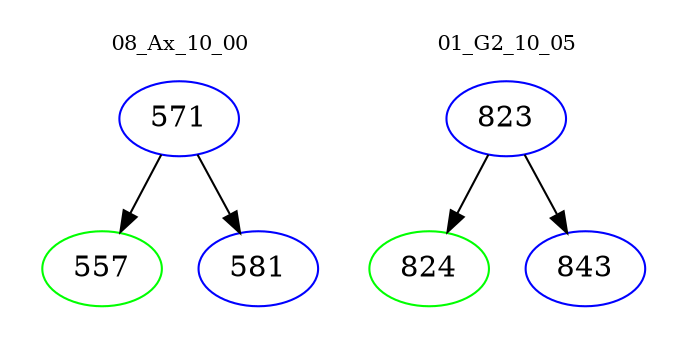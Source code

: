 digraph{
subgraph cluster_0 {
color = white
label = "08_Ax_10_00";
fontsize=10;
T0_571 [label="571", color="blue"]
T0_571 -> T0_557 [color="black"]
T0_557 [label="557", color="green"]
T0_571 -> T0_581 [color="black"]
T0_581 [label="581", color="blue"]
}
subgraph cluster_1 {
color = white
label = "01_G2_10_05";
fontsize=10;
T1_823 [label="823", color="blue"]
T1_823 -> T1_824 [color="black"]
T1_824 [label="824", color="green"]
T1_823 -> T1_843 [color="black"]
T1_843 [label="843", color="blue"]
}
}
